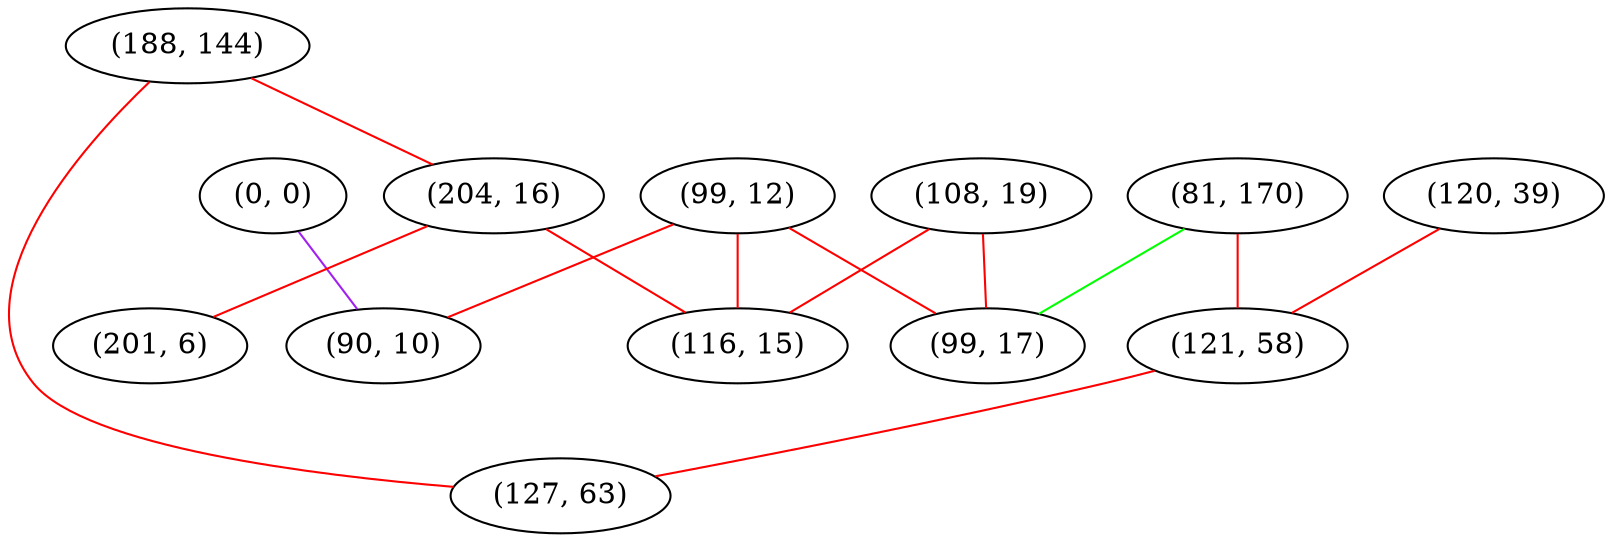 graph "" {
"(0, 0)";
"(99, 12)";
"(120, 39)";
"(188, 144)";
"(81, 170)";
"(204, 16)";
"(108, 19)";
"(121, 58)";
"(90, 10)";
"(116, 15)";
"(99, 17)";
"(201, 6)";
"(127, 63)";
"(0, 0)" -- "(90, 10)"  [color=purple, key=0, weight=4];
"(99, 12)" -- "(116, 15)"  [color=red, key=0, weight=1];
"(99, 12)" -- "(99, 17)"  [color=red, key=0, weight=1];
"(99, 12)" -- "(90, 10)"  [color=red, key=0, weight=1];
"(120, 39)" -- "(121, 58)"  [color=red, key=0, weight=1];
"(188, 144)" -- "(127, 63)"  [color=red, key=0, weight=1];
"(188, 144)" -- "(204, 16)"  [color=red, key=0, weight=1];
"(81, 170)" -- "(121, 58)"  [color=red, key=0, weight=1];
"(81, 170)" -- "(99, 17)"  [color=green, key=0, weight=2];
"(204, 16)" -- "(116, 15)"  [color=red, key=0, weight=1];
"(204, 16)" -- "(201, 6)"  [color=red, key=0, weight=1];
"(108, 19)" -- "(116, 15)"  [color=red, key=0, weight=1];
"(108, 19)" -- "(99, 17)"  [color=red, key=0, weight=1];
"(121, 58)" -- "(127, 63)"  [color=red, key=0, weight=1];
}
